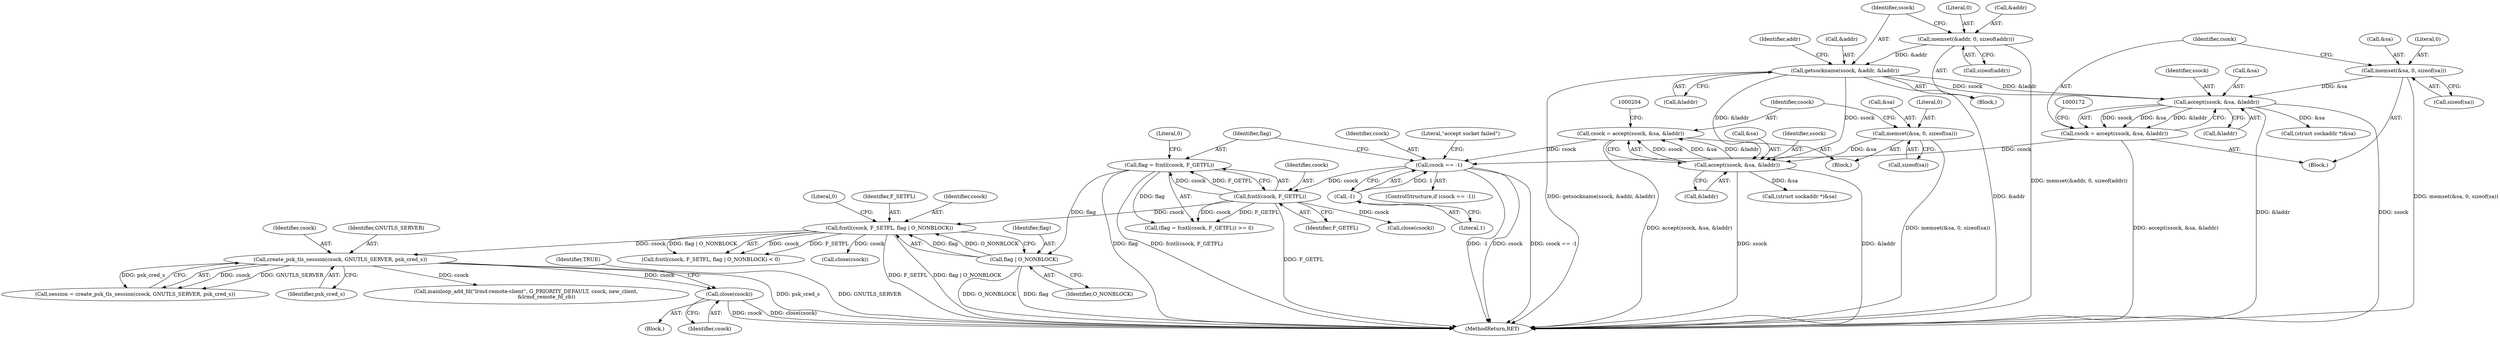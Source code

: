 digraph "0_pacemaker_5ec24a2642bd0854b884d1a9b51d12371373b410_0@API" {
"1000268" [label="(Call,close(csock))"];
"1000257" [label="(Call,create_psk_tls_session(csock, GNUTLS_SERVER, psk_cred_s))"];
"1000233" [label="(Call,fcntl(csock, F_SETFL, flag | O_NONBLOCK))"];
"1000226" [label="(Call,fcntl(csock, F_GETFL))"];
"1000213" [label="(Call,csock == -1)"];
"1000194" [label="(Call,csock = accept(ssock, &sa, &laddr))"];
"1000196" [label="(Call,accept(ssock, &sa, &laddr))"];
"1000137" [label="(Call,getsockname(ssock, &addr, &laddr))"];
"1000131" [label="(Call,memset(&addr, 0, sizeof(addr)))"];
"1000188" [label="(Call,memset(&sa, 0, sizeof(sa)))"];
"1000162" [label="(Call,csock = accept(ssock, &sa, &laddr))"];
"1000164" [label="(Call,accept(ssock, &sa, &laddr))"];
"1000156" [label="(Call,memset(&sa, 0, sizeof(sa)))"];
"1000215" [label="(Call,-1)"];
"1000236" [label="(Call,flag | O_NONBLOCK)"];
"1000224" [label="(Call,flag = fcntl(csock, F_GETFL))"];
"1000137" [label="(Call,getsockname(ssock, &addr, &laddr))"];
"1000234" [label="(Identifier,csock)"];
"1000238" [label="(Identifier,O_NONBLOCK)"];
"1000227" [label="(Identifier,csock)"];
"1000265" [label="(Block,)"];
"1000214" [label="(Identifier,csock)"];
"1000141" [label="(Call,&laddr)"];
"1000149" [label="(Block,)"];
"1000258" [label="(Identifier,csock)"];
"1000171" [label="(Call,(struct sockaddr *)&sa)"];
"1000162" [label="(Call,csock = accept(ssock, &sa, &laddr))"];
"1000146" [label="(Identifier,addr)"];
"1000160" [label="(Call,sizeof(sa))"];
"1000268" [label="(Call,close(csock))"];
"1000219" [label="(Literal,\"accept socket failed\")"];
"1000198" [label="(Call,&sa)"];
"1000213" [label="(Call,csock == -1)"];
"1000156" [label="(Call,memset(&sa, 0, sizeof(sa)))"];
"1000165" [label="(Identifier,ssock)"];
"1000197" [label="(Identifier,ssock)"];
"1000164" [label="(Call,accept(ssock, &sa, &laddr))"];
"1000224" [label="(Call,flag = fcntl(csock, F_GETFL))"];
"1000233" [label="(Call,fcntl(csock, F_SETFL, flag | O_NONBLOCK))"];
"1000229" [label="(Literal,0)"];
"1000189" [label="(Call,&sa)"];
"1000232" [label="(Call,fcntl(csock, F_SETFL, flag | O_NONBLOCK) < 0)"];
"1000192" [label="(Call,sizeof(sa))"];
"1000269" [label="(Identifier,csock)"];
"1000342" [label="(MethodReturn,RET)"];
"1000243" [label="(Call,close(csock))"];
"1000212" [label="(ControlStructure,if (csock == -1))"];
"1000194" [label="(Call,csock = accept(ssock, &sa, &laddr))"];
"1000223" [label="(Call,(flag = fcntl(csock, F_GETFL)) >= 0)"];
"1000195" [label="(Identifier,csock)"];
"1000157" [label="(Call,&sa)"];
"1000139" [label="(Call,&addr)"];
"1000216" [label="(Literal,1)"];
"1000228" [label="(Identifier,F_GETFL)"];
"1000159" [label="(Literal,0)"];
"1000257" [label="(Call,create_psk_tls_session(csock, GNUTLS_SERVER, psk_cred_s))"];
"1000163" [label="(Identifier,csock)"];
"1000255" [label="(Call,session = create_psk_tls_session(csock, GNUTLS_SERVER, psk_cred_s))"];
"1000260" [label="(Identifier,psk_cred_s)"];
"1000131" [label="(Call,memset(&addr, 0, sizeof(addr)))"];
"1000191" [label="(Literal,0)"];
"1000132" [label="(Call,&addr)"];
"1000168" [label="(Call,&laddr)"];
"1000166" [label="(Call,&sa)"];
"1000104" [label="(Block,)"];
"1000188" [label="(Call,memset(&sa, 0, sizeof(sa)))"];
"1000200" [label="(Call,&laddr)"];
"1000138" [label="(Identifier,ssock)"];
"1000271" [label="(Identifier,TRUE)"];
"1000259" [label="(Identifier,GNUTLS_SERVER)"];
"1000226" [label="(Call,fcntl(csock, F_GETFL))"];
"1000225" [label="(Identifier,flag)"];
"1000134" [label="(Literal,0)"];
"1000237" [label="(Identifier,flag)"];
"1000236" [label="(Call,flag | O_NONBLOCK)"];
"1000215" [label="(Call,-1)"];
"1000135" [label="(Call,sizeof(addr))"];
"1000239" [label="(Literal,0)"];
"1000235" [label="(Identifier,F_SETFL)"];
"1000325" [label="(Call,mainloop_add_fd(\"lrmd-remote-client\", G_PRIORITY_DEFAULT, csock, new_client,\n                         &lrmd_remote_fd_cb))"];
"1000251" [label="(Call,close(csock))"];
"1000181" [label="(Block,)"];
"1000196" [label="(Call,accept(ssock, &sa, &laddr))"];
"1000203" [label="(Call,(struct sockaddr *)&sa)"];
"1000268" -> "1000265"  [label="AST: "];
"1000268" -> "1000269"  [label="CFG: "];
"1000269" -> "1000268"  [label="AST: "];
"1000271" -> "1000268"  [label="CFG: "];
"1000268" -> "1000342"  [label="DDG: csock"];
"1000268" -> "1000342"  [label="DDG: close(csock)"];
"1000257" -> "1000268"  [label="DDG: csock"];
"1000257" -> "1000255"  [label="AST: "];
"1000257" -> "1000260"  [label="CFG: "];
"1000258" -> "1000257"  [label="AST: "];
"1000259" -> "1000257"  [label="AST: "];
"1000260" -> "1000257"  [label="AST: "];
"1000255" -> "1000257"  [label="CFG: "];
"1000257" -> "1000342"  [label="DDG: GNUTLS_SERVER"];
"1000257" -> "1000342"  [label="DDG: psk_cred_s"];
"1000257" -> "1000255"  [label="DDG: csock"];
"1000257" -> "1000255"  [label="DDG: GNUTLS_SERVER"];
"1000257" -> "1000255"  [label="DDG: psk_cred_s"];
"1000233" -> "1000257"  [label="DDG: csock"];
"1000257" -> "1000325"  [label="DDG: csock"];
"1000233" -> "1000232"  [label="AST: "];
"1000233" -> "1000236"  [label="CFG: "];
"1000234" -> "1000233"  [label="AST: "];
"1000235" -> "1000233"  [label="AST: "];
"1000236" -> "1000233"  [label="AST: "];
"1000239" -> "1000233"  [label="CFG: "];
"1000233" -> "1000342"  [label="DDG: flag | O_NONBLOCK"];
"1000233" -> "1000342"  [label="DDG: F_SETFL"];
"1000233" -> "1000232"  [label="DDG: csock"];
"1000233" -> "1000232"  [label="DDG: F_SETFL"];
"1000233" -> "1000232"  [label="DDG: flag | O_NONBLOCK"];
"1000226" -> "1000233"  [label="DDG: csock"];
"1000236" -> "1000233"  [label="DDG: flag"];
"1000236" -> "1000233"  [label="DDG: O_NONBLOCK"];
"1000233" -> "1000243"  [label="DDG: csock"];
"1000226" -> "1000224"  [label="AST: "];
"1000226" -> "1000228"  [label="CFG: "];
"1000227" -> "1000226"  [label="AST: "];
"1000228" -> "1000226"  [label="AST: "];
"1000224" -> "1000226"  [label="CFG: "];
"1000226" -> "1000342"  [label="DDG: F_GETFL"];
"1000226" -> "1000223"  [label="DDG: csock"];
"1000226" -> "1000223"  [label="DDG: F_GETFL"];
"1000226" -> "1000224"  [label="DDG: csock"];
"1000226" -> "1000224"  [label="DDG: F_GETFL"];
"1000213" -> "1000226"  [label="DDG: csock"];
"1000226" -> "1000251"  [label="DDG: csock"];
"1000213" -> "1000212"  [label="AST: "];
"1000213" -> "1000215"  [label="CFG: "];
"1000214" -> "1000213"  [label="AST: "];
"1000215" -> "1000213"  [label="AST: "];
"1000219" -> "1000213"  [label="CFG: "];
"1000225" -> "1000213"  [label="CFG: "];
"1000213" -> "1000342"  [label="DDG: csock"];
"1000213" -> "1000342"  [label="DDG: csock == -1"];
"1000213" -> "1000342"  [label="DDG: -1"];
"1000194" -> "1000213"  [label="DDG: csock"];
"1000162" -> "1000213"  [label="DDG: csock"];
"1000215" -> "1000213"  [label="DDG: 1"];
"1000194" -> "1000181"  [label="AST: "];
"1000194" -> "1000196"  [label="CFG: "];
"1000195" -> "1000194"  [label="AST: "];
"1000196" -> "1000194"  [label="AST: "];
"1000204" -> "1000194"  [label="CFG: "];
"1000194" -> "1000342"  [label="DDG: accept(ssock, &sa, &laddr)"];
"1000196" -> "1000194"  [label="DDG: ssock"];
"1000196" -> "1000194"  [label="DDG: &sa"];
"1000196" -> "1000194"  [label="DDG: &laddr"];
"1000196" -> "1000200"  [label="CFG: "];
"1000197" -> "1000196"  [label="AST: "];
"1000198" -> "1000196"  [label="AST: "];
"1000200" -> "1000196"  [label="AST: "];
"1000196" -> "1000342"  [label="DDG: &laddr"];
"1000196" -> "1000342"  [label="DDG: ssock"];
"1000137" -> "1000196"  [label="DDG: ssock"];
"1000137" -> "1000196"  [label="DDG: &laddr"];
"1000188" -> "1000196"  [label="DDG: &sa"];
"1000196" -> "1000203"  [label="DDG: &sa"];
"1000137" -> "1000104"  [label="AST: "];
"1000137" -> "1000141"  [label="CFG: "];
"1000138" -> "1000137"  [label="AST: "];
"1000139" -> "1000137"  [label="AST: "];
"1000141" -> "1000137"  [label="AST: "];
"1000146" -> "1000137"  [label="CFG: "];
"1000137" -> "1000342"  [label="DDG: &addr"];
"1000137" -> "1000342"  [label="DDG: getsockname(ssock, &addr, &laddr)"];
"1000131" -> "1000137"  [label="DDG: &addr"];
"1000137" -> "1000164"  [label="DDG: ssock"];
"1000137" -> "1000164"  [label="DDG: &laddr"];
"1000131" -> "1000104"  [label="AST: "];
"1000131" -> "1000135"  [label="CFG: "];
"1000132" -> "1000131"  [label="AST: "];
"1000134" -> "1000131"  [label="AST: "];
"1000135" -> "1000131"  [label="AST: "];
"1000138" -> "1000131"  [label="CFG: "];
"1000131" -> "1000342"  [label="DDG: memset(&addr, 0, sizeof(addr))"];
"1000188" -> "1000181"  [label="AST: "];
"1000188" -> "1000192"  [label="CFG: "];
"1000189" -> "1000188"  [label="AST: "];
"1000191" -> "1000188"  [label="AST: "];
"1000192" -> "1000188"  [label="AST: "];
"1000195" -> "1000188"  [label="CFG: "];
"1000188" -> "1000342"  [label="DDG: memset(&sa, 0, sizeof(sa))"];
"1000162" -> "1000149"  [label="AST: "];
"1000162" -> "1000164"  [label="CFG: "];
"1000163" -> "1000162"  [label="AST: "];
"1000164" -> "1000162"  [label="AST: "];
"1000172" -> "1000162"  [label="CFG: "];
"1000162" -> "1000342"  [label="DDG: accept(ssock, &sa, &laddr)"];
"1000164" -> "1000162"  [label="DDG: ssock"];
"1000164" -> "1000162"  [label="DDG: &sa"];
"1000164" -> "1000162"  [label="DDG: &laddr"];
"1000164" -> "1000168"  [label="CFG: "];
"1000165" -> "1000164"  [label="AST: "];
"1000166" -> "1000164"  [label="AST: "];
"1000168" -> "1000164"  [label="AST: "];
"1000164" -> "1000342"  [label="DDG: &laddr"];
"1000164" -> "1000342"  [label="DDG: ssock"];
"1000156" -> "1000164"  [label="DDG: &sa"];
"1000164" -> "1000171"  [label="DDG: &sa"];
"1000156" -> "1000149"  [label="AST: "];
"1000156" -> "1000160"  [label="CFG: "];
"1000157" -> "1000156"  [label="AST: "];
"1000159" -> "1000156"  [label="AST: "];
"1000160" -> "1000156"  [label="AST: "];
"1000163" -> "1000156"  [label="CFG: "];
"1000156" -> "1000342"  [label="DDG: memset(&sa, 0, sizeof(sa))"];
"1000215" -> "1000216"  [label="CFG: "];
"1000216" -> "1000215"  [label="AST: "];
"1000236" -> "1000238"  [label="CFG: "];
"1000237" -> "1000236"  [label="AST: "];
"1000238" -> "1000236"  [label="AST: "];
"1000236" -> "1000342"  [label="DDG: flag"];
"1000236" -> "1000342"  [label="DDG: O_NONBLOCK"];
"1000224" -> "1000236"  [label="DDG: flag"];
"1000224" -> "1000223"  [label="AST: "];
"1000225" -> "1000224"  [label="AST: "];
"1000229" -> "1000224"  [label="CFG: "];
"1000224" -> "1000342"  [label="DDG: flag"];
"1000224" -> "1000342"  [label="DDG: fcntl(csock, F_GETFL)"];
"1000224" -> "1000223"  [label="DDG: flag"];
}
